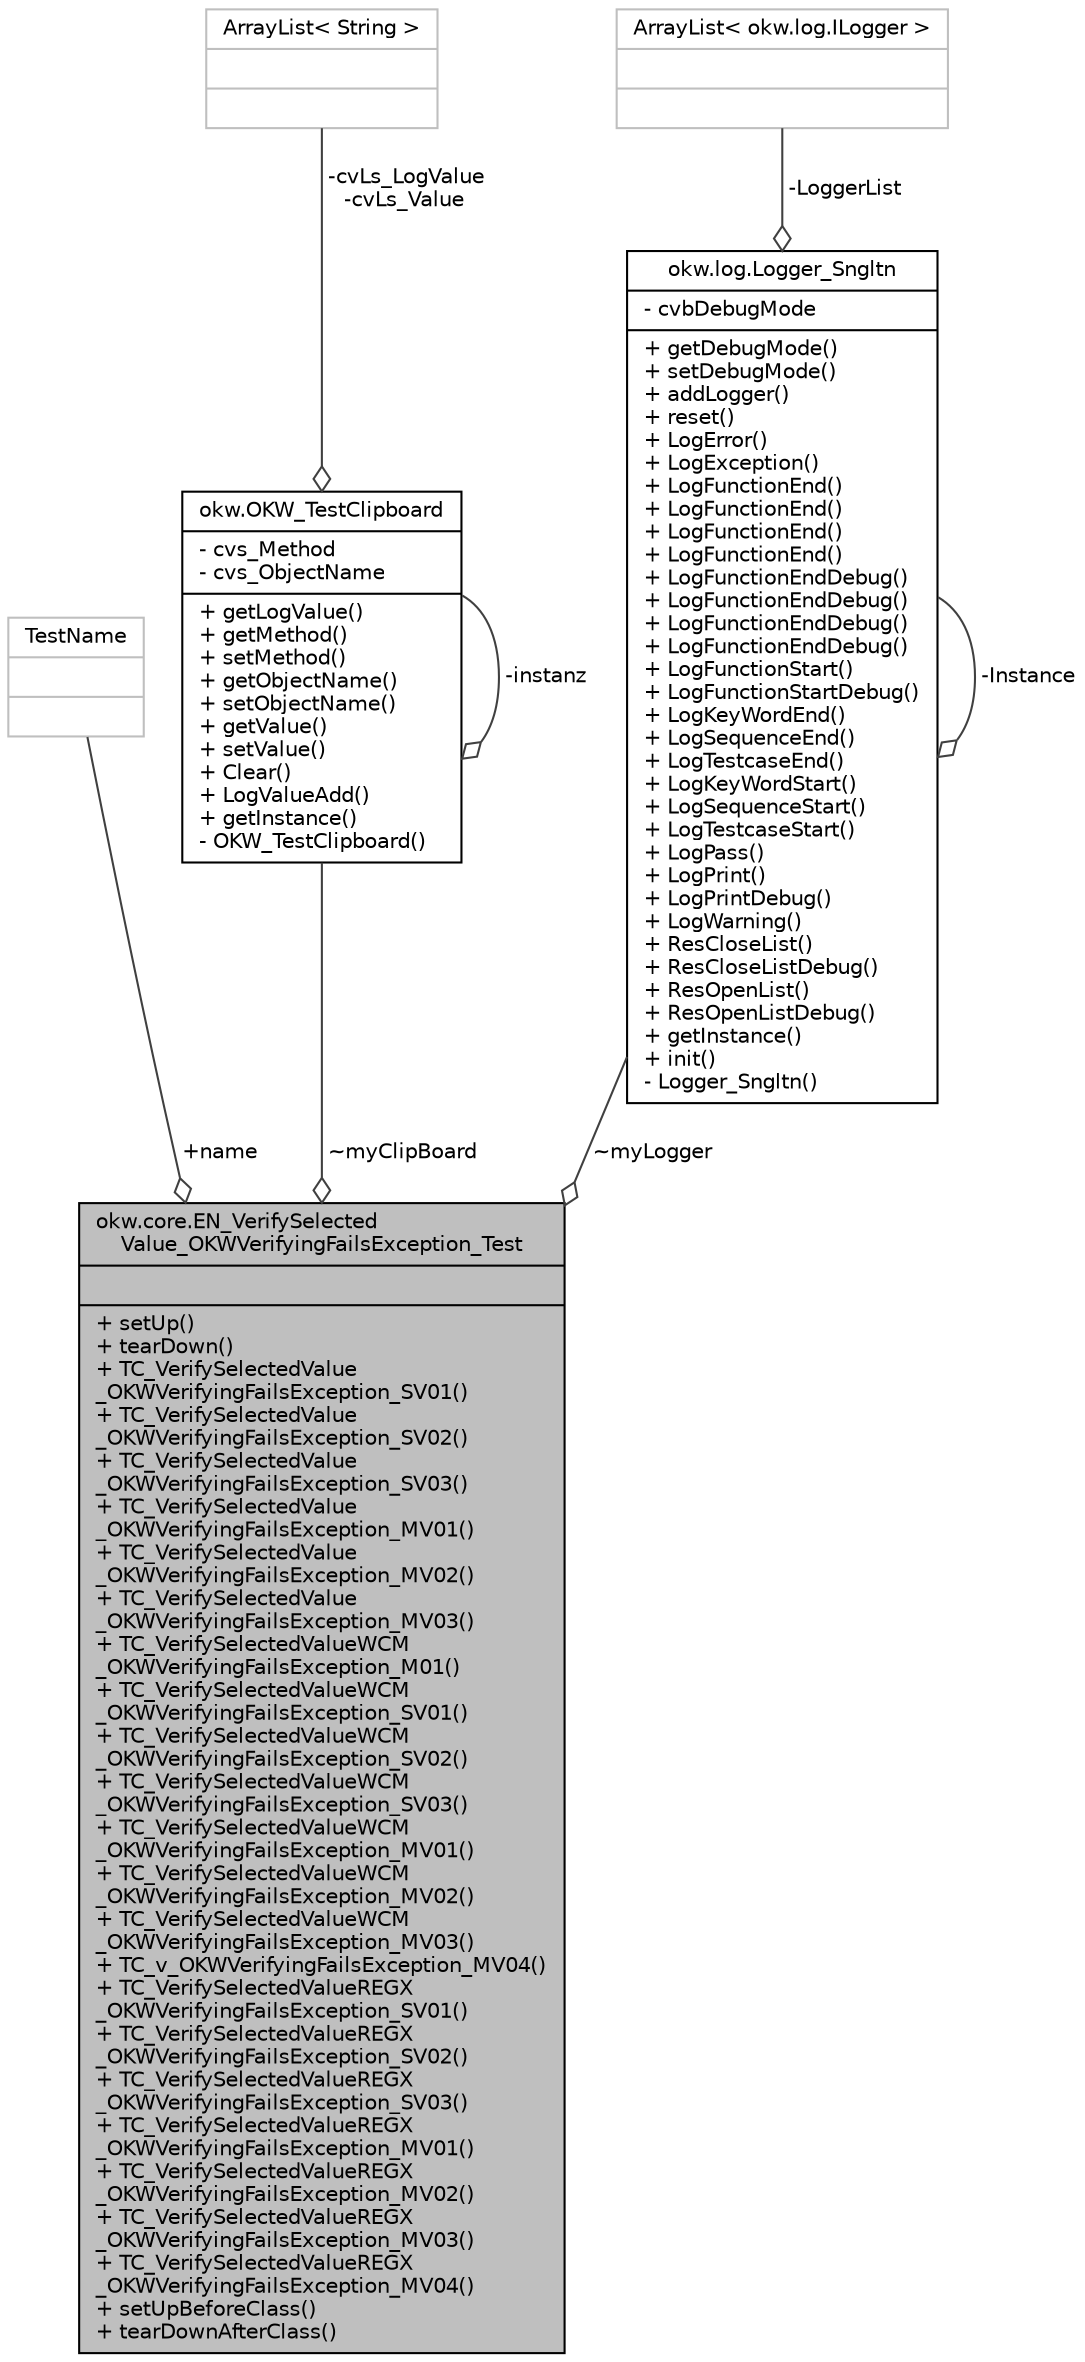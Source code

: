 digraph "okw.core.EN_VerifySelectedValue_OKWVerifyingFailsException_Test"
{
 // INTERACTIVE_SVG=YES
 // LATEX_PDF_SIZE
  edge [fontname="Helvetica",fontsize="10",labelfontname="Helvetica",labelfontsize="10"];
  node [fontname="Helvetica",fontsize="10",shape=record];
  Node1 [label="{okw.core.EN_VerifySelected\lValue_OKWVerifyingFailsException_Test\n||+ setUp()\l+ tearDown()\l+ TC_VerifySelectedValue\l_OKWVerifyingFailsException_SV01()\l+ TC_VerifySelectedValue\l_OKWVerifyingFailsException_SV02()\l+ TC_VerifySelectedValue\l_OKWVerifyingFailsException_SV03()\l+ TC_VerifySelectedValue\l_OKWVerifyingFailsException_MV01()\l+ TC_VerifySelectedValue\l_OKWVerifyingFailsException_MV02()\l+ TC_VerifySelectedValue\l_OKWVerifyingFailsException_MV03()\l+ TC_VerifySelectedValueWCM\l_OKWVerifyingFailsException_M01()\l+ TC_VerifySelectedValueWCM\l_OKWVerifyingFailsException_SV01()\l+ TC_VerifySelectedValueWCM\l_OKWVerifyingFailsException_SV02()\l+ TC_VerifySelectedValueWCM\l_OKWVerifyingFailsException_SV03()\l+ TC_VerifySelectedValueWCM\l_OKWVerifyingFailsException_MV01()\l+ TC_VerifySelectedValueWCM\l_OKWVerifyingFailsException_MV02()\l+ TC_VerifySelectedValueWCM\l_OKWVerifyingFailsException_MV03()\l+ TC_v_OKWVerifyingFailsException_MV04()\l+ TC_VerifySelectedValueREGX\l_OKWVerifyingFailsException_SV01()\l+ TC_VerifySelectedValueREGX\l_OKWVerifyingFailsException_SV02()\l+ TC_VerifySelectedValueREGX\l_OKWVerifyingFailsException_SV03()\l+ TC_VerifySelectedValueREGX\l_OKWVerifyingFailsException_MV01()\l+ TC_VerifySelectedValueREGX\l_OKWVerifyingFailsException_MV02()\l+ TC_VerifySelectedValueREGX\l_OKWVerifyingFailsException_MV03()\l+ TC_VerifySelectedValueREGX\l_OKWVerifyingFailsException_MV04()\l+ setUpBeforeClass()\l+ tearDownAfterClass()\l}",height=0.2,width=0.4,color="black", fillcolor="grey75", style="filled", fontcolor="black",tooltip=" "];
  Node2 -> Node1 [color="grey25",fontsize="10",style="solid",label=" +name" ,arrowhead="odiamond",fontname="Helvetica"];
  Node2 [label="{TestName\n||}",height=0.2,width=0.4,color="grey75", fillcolor="white", style="filled",tooltip=" "];
  Node3 -> Node1 [color="grey25",fontsize="10",style="solid",label=" ~myClipBoard" ,arrowhead="odiamond",fontname="Helvetica"];
  Node3 [label="{okw.OKW_TestClipboard\n|- cvs_Method\l- cvs_ObjectName\l|+ getLogValue()\l+ getMethod()\l+ setMethod()\l+ getObjectName()\l+ setObjectName()\l+ getValue()\l+ setValue()\l+ Clear()\l+ LogValueAdd()\l+ getInstance()\l- OKW_TestClipboard()\l}",height=0.2,width=0.4,color="black", fillcolor="white", style="filled",URL="$classokw_1_1_o_k_w___test_clipboard.html",tooltip=" "];
  Node4 -> Node3 [color="grey25",fontsize="10",style="solid",label=" -cvLs_LogValue\n-cvLs_Value" ,arrowhead="odiamond",fontname="Helvetica"];
  Node4 [label="{ArrayList\< String \>\n||}",height=0.2,width=0.4,color="grey75", fillcolor="white", style="filled",tooltip=" "];
  Node3 -> Node3 [color="grey25",fontsize="10",style="solid",label=" -instanz" ,arrowhead="odiamond",fontname="Helvetica"];
  Node5 -> Node1 [color="grey25",fontsize="10",style="solid",label=" ~myLogger" ,arrowhead="odiamond",fontname="Helvetica"];
  Node5 [label="{okw.log.Logger_Sngltn\n|- cvbDebugMode\l|+ getDebugMode()\l+ setDebugMode()\l+ addLogger()\l+ reset()\l+ LogError()\l+ LogException()\l+ LogFunctionEnd()\l+ LogFunctionEnd()\l+ LogFunctionEnd()\l+ LogFunctionEnd()\l+ LogFunctionEndDebug()\l+ LogFunctionEndDebug()\l+ LogFunctionEndDebug()\l+ LogFunctionEndDebug()\l+ LogFunctionStart()\l+ LogFunctionStartDebug()\l+ LogKeyWordEnd()\l+ LogSequenceEnd()\l+ LogTestcaseEnd()\l+ LogKeyWordStart()\l+ LogSequenceStart()\l+ LogTestcaseStart()\l+ LogPass()\l+ LogPrint()\l+ LogPrintDebug()\l+ LogWarning()\l+ ResCloseList()\l+ ResCloseListDebug()\l+ ResOpenList()\l+ ResOpenListDebug()\l+ getInstance()\l+ init()\l- Logger_Sngltn()\l}",height=0.2,width=0.4,color="black", fillcolor="white", style="filled",URL="$classokw_1_1log_1_1_logger___sngltn.html",tooltip=" "];
  Node6 -> Node5 [color="grey25",fontsize="10",style="solid",label=" -LoggerList" ,arrowhead="odiamond",fontname="Helvetica"];
  Node6 [label="{ArrayList\< okw.log.ILogger \>\n||}",height=0.2,width=0.4,color="grey75", fillcolor="white", style="filled",tooltip=" "];
  Node5 -> Node5 [color="grey25",fontsize="10",style="solid",label=" -Instance" ,arrowhead="odiamond",fontname="Helvetica"];
}
